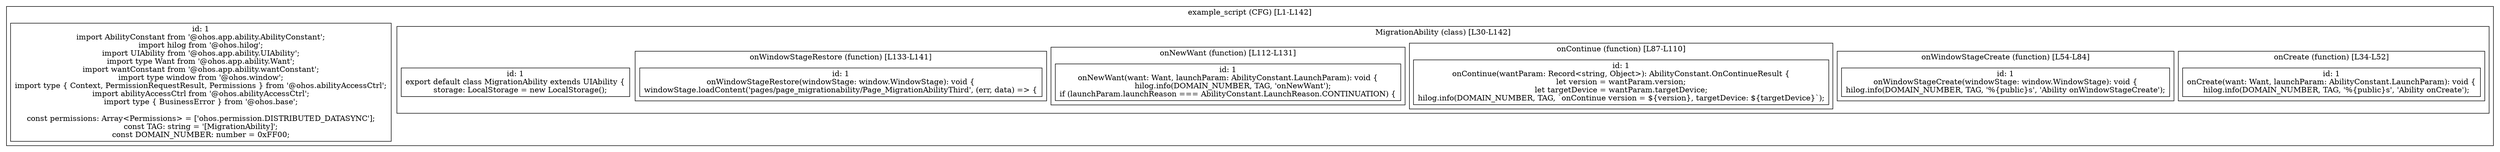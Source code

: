 digraph "120.ts" {
  subgraph "cluster_1" {
    label="example_script (CFG) [L1-L142]";
    node_1_1 [label="id: 1\nimport AbilityConstant from '@ohos.app.ability.AbilityConstant';
import hilog from '@ohos.hilog';
import UIAbility from '@ohos.app.ability.UIAbility';
import type Want from '@ohos.app.ability.Want';
import wantConstant from '@ohos.app.ability.wantConstant';
import type window from '@ohos.window';
import type { Context, PermissionRequestResult, Permissions } from '@ohos.abilityAccessCtrl';
import abilityAccessCtrl from '@ohos.abilityAccessCtrl';
import type { BusinessError } from '@ohos.base';

const permissions: Array<Permissions> = ['ohos.permission.DISTRIBUTED_DATASYNC'];
const TAG: string = '[MigrationAbility]';
const DOMAIN_NUMBER: number = 0xFF00;", shape=box];
  subgraph "cluster_2" {
    label="MigrationAbility (class) [L30-L142]";
    node_2_1 [label="id: 1\nexport default class MigrationAbility extends UIAbility {
    storage: LocalStorage = new LocalStorage();", shape=box];
  subgraph "cluster_3" {
    label="onCreate (function) [L34-L52]";
    node_3_1 [label="id: 1\nonCreate(want: Want, launchParam: AbilityConstant.LaunchParam): void {
    hilog.info(DOMAIN_NUMBER, TAG, '%{public}s', 'Ability onCreate');", shape=box];
  }
  subgraph "cluster_4" {
    label="onWindowStageCreate (function) [L54-L84]";
    node_4_1 [label="id: 1\nonWindowStageCreate(windowStage: window.WindowStage): void {
hilog.info(DOMAIN_NUMBER, TAG, '%{public}s', 'Ability onWindowStageCreate');", shape=box];
  }
  subgraph "cluster_5" {
    label="onContinue (function) [L87-L110]";
    node_5_1 [label="id: 1\nonContinue(wantParam: Record<string, Object>): AbilityConstant.OnContinueResult {
let version = wantParam.version;
let targetDevice = wantParam.targetDevice;
hilog.info(DOMAIN_NUMBER, TAG, `onContinue version = ${version}, targetDevice: ${targetDevice}`);", shape=box];
  }
  subgraph "cluster_6" {
    label="onNewWant (function) [L112-L131]";
    node_6_1 [label="id: 1\nonNewWant(want: Want, launchParam: AbilityConstant.LaunchParam): void {
    hilog.info(DOMAIN_NUMBER, TAG, 'onNewWant');
if (launchParam.launchReason === AbilityConstant.LaunchReason.CONTINUATION) {", shape=box];
  }
  subgraph "cluster_7" {
    label="onWindowStageRestore (function) [L133-L141]";
    node_7_1 [label="id: 1\nonWindowStageRestore(windowStage: window.WindowStage): void {
windowStage.loadContent('pages/page_migrationability/Page_MigrationAbilityThird', (err, data) => {", shape=box];
  }
  }
  }
}
